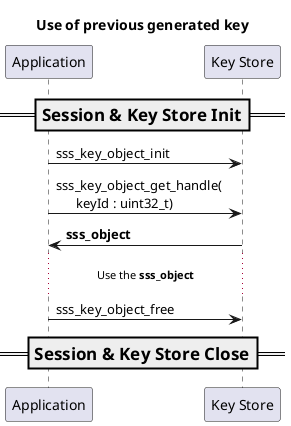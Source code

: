 @startuml

    title Use of previous generated key

    participant app as "Application"
    === Session & Key Store Init ==

    participant app as "Application"
    participant KS as "Key Store"

    app -> KS : sss_key_object_init
    app -> KS : sss_key_object_get_handle( \n\
      keyId : uint32_t)
    app <- KS : <b>sss_object</b>
    ... Use the <b>sss_object</b> ...
    app -> KS : sss_key_object_free

    === Session & Key Store Close ==

@enduml
